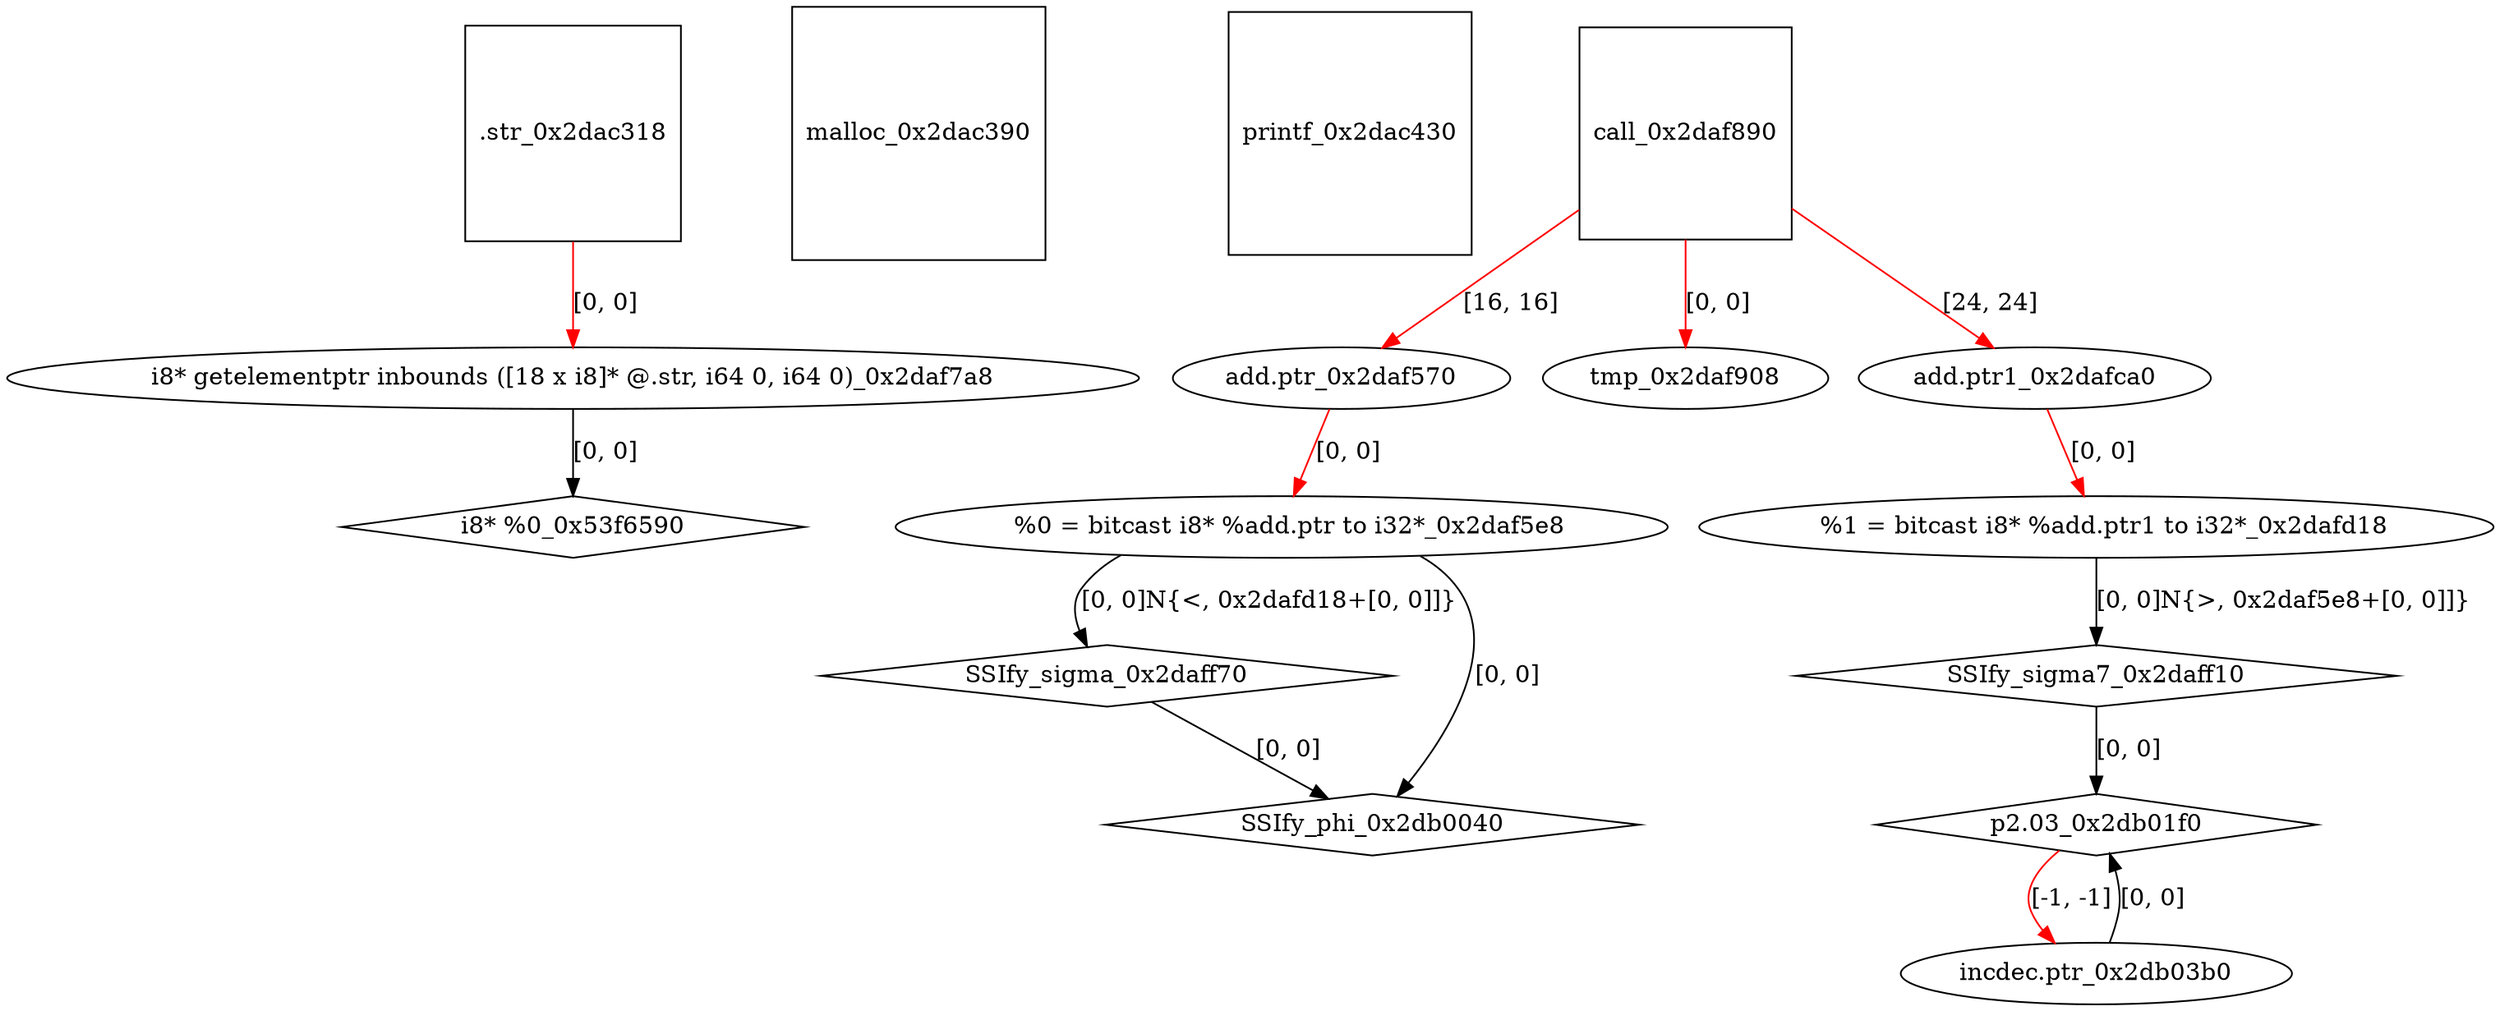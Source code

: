 digraph grafico {
".str_0x2dac318" [shape=square];
"malloc_0x2dac390" [shape=square];
"printf_0x2dac430" [shape=square];
"add.ptr_0x2daf570" [shape=ellipse];
"call_0x2daf890" -> "add.ptr_0x2daf570" [label="[16, 16]",color=red];
"  %0 = bitcast i8* %add.ptr to i32*_0x2daf5e8" [shape=ellipse];
"add.ptr_0x2daf570" -> "  %0 = bitcast i8* %add.ptr to i32*_0x2daf5e8" [label="[0, 0]",color=red];
"i8* getelementptr inbounds ([18 x i8]* @.str, i64 0, i64 0)_0x2daf7a8" [shape=ellipse];
".str_0x2dac318" -> "i8* getelementptr inbounds ([18 x i8]* @.str, i64 0, i64 0)_0x2daf7a8" [label="[0, 0]",color=red];
"call_0x2daf890" [shape=square];
"tmp_0x2daf908" [shape=ellipse];
"call_0x2daf890" -> "tmp_0x2daf908" [label="[0, 0]",color=red];
"add.ptr1_0x2dafca0" [shape=ellipse];
"call_0x2daf890" -> "add.ptr1_0x2dafca0" [label="[24, 24]",color=red];
"  %1 = bitcast i8* %add.ptr1 to i32*_0x2dafd18" [shape=ellipse];
"add.ptr1_0x2dafca0" -> "  %1 = bitcast i8* %add.ptr1 to i32*_0x2dafd18" [label="[0, 0]",color=red];
"SSIfy_sigma7_0x2daff10" [shape=diamond];
"  %1 = bitcast i8* %add.ptr1 to i32*_0x2dafd18" -> "SSIfy_sigma7_0x2daff10" [label="[0, 0]N{>, 0x2daf5e8+[0, 0]]}"];
"SSIfy_sigma_0x2daff70" [shape=diamond];
"  %0 = bitcast i8* %add.ptr to i32*_0x2daf5e8" -> "SSIfy_sigma_0x2daff70" [label="[0, 0]N{<, 0x2dafd18+[0, 0]]}"];
"SSIfy_phi_0x2db0040" [shape=diamond];
"  %0 = bitcast i8* %add.ptr to i32*_0x2daf5e8" -> "SSIfy_phi_0x2db0040" [label="[0, 0]"];
"SSIfy_sigma_0x2daff70" -> "SSIfy_phi_0x2db0040" [label="[0, 0]"];
"p2.03_0x2db01f0" [shape=diamond];
"incdec.ptr_0x2db03b0" -> "p2.03_0x2db01f0" [label="[0, 0]"];
"SSIfy_sigma7_0x2daff10" -> "p2.03_0x2db01f0" [label="[0, 0]"];
"incdec.ptr_0x2db03b0" [shape=ellipse];
"p2.03_0x2db01f0" -> "incdec.ptr_0x2db03b0" [label="[-1, -1]",color=red];
"i8* %0_0x53f6590" [shape=diamond];
"i8* getelementptr inbounds ([18 x i8]* @.str, i64 0, i64 0)_0x2daf7a8" -> "i8* %0_0x53f6590" [label="[0, 0]"];
}